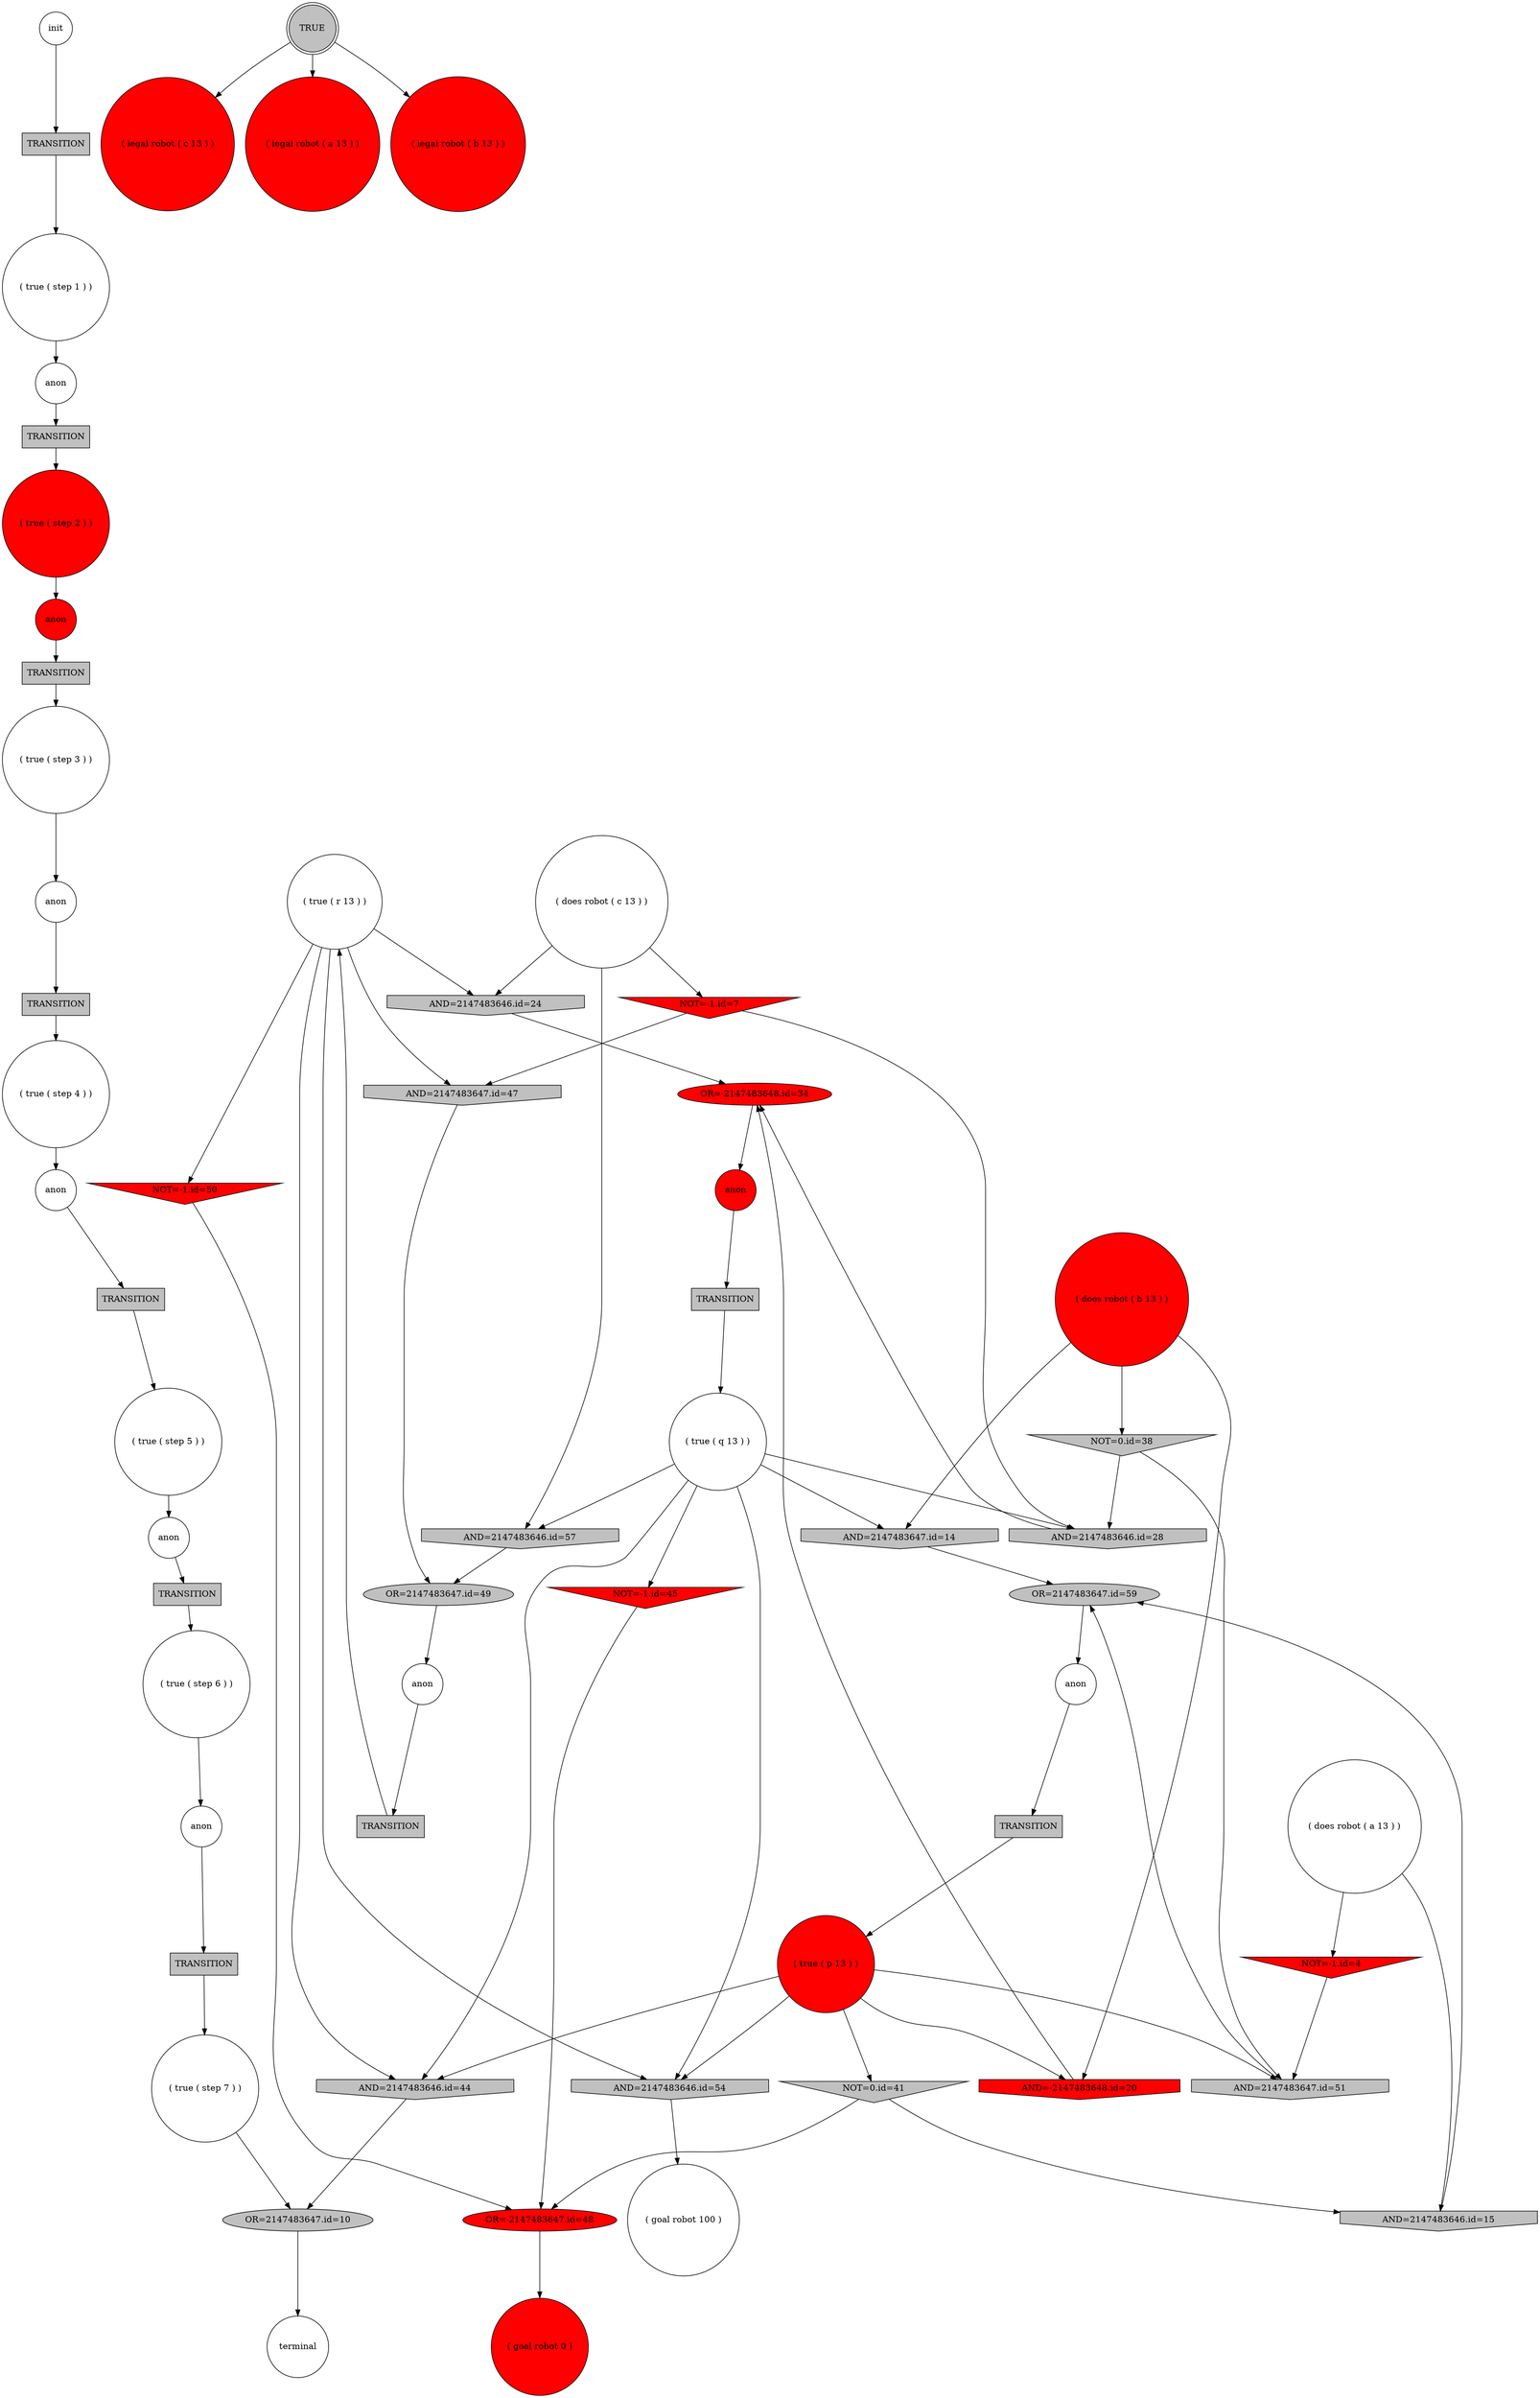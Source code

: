 digraph propNet
{
	"@45c4b5ef"[shape=circle, style= filled, fillcolor=red, label="anon"]; "@45c4b5ef"->"@50fca973"; 
	"@21fe21d3"[shape=doublecircle, style= filled, fillcolor=grey, label="TRUE"]; "@21fe21d3"->"@49625d54"; "@21fe21d3"->"@736c0daf"; "@21fe21d3"->"@6d30d8f"; 
	"@2375db5a"[shape=box, style= filled, fillcolor=grey, label="TRANSITION"]; "@2375db5a"->"@25b42c3c"; 
	"@76557e1d"[shape=circle, style= filled, fillcolor=white, label="( true ( step 7 ) )"]; "@76557e1d"->"@2a2d7ada"; 
	"@4366a333"[shape=invtriangle, style= filled, fillcolor=red, label="NOT=-1.id=4"]; "@4366a333"->"@248f622d"; 
	"@3b45cbf0"[shape=circle, style= filled, fillcolor=white, label="anon"]; "@3b45cbf0"->"@4f9555c3"; 
	"@5af29a3a"[shape=circle, style= filled, fillcolor=white, label="anon"]; "@5af29a3a"->"@3cf050c6"; 
	"@4387ab4a"[shape=invtriangle, style= filled, fillcolor=red, label="NOT=-1.id=7"]; "@4387ab4a"->"@58ffcb6f"; "@4387ab4a"->"@1879bd90"; 
	"@36f4b87"[shape=circle, style= filled, fillcolor=white, label="init"]; "@36f4b87"->"@148cc05f"; 
	"@3e9ac677"[shape=circle, style= filled, fillcolor=red, label="( does robot ( b 13 ) )"]; "@3e9ac677"->"@485f7acd"; "@3e9ac677"->"@366a02f3"; "@3e9ac677"->"@3ee8cf77"; 
	"@2a2d7ada"[shape=ellipse, style= filled, fillcolor=grey, label="OR=2147483647.id=10"]; "@2a2d7ada"->"@22999172"; 
	"@cdf1596"[shape=circle, style= filled, fillcolor=white, label="anon"]; "@cdf1596"->"@2a67486f"; 
	"@25b42c3c"[shape=circle, style= filled, fillcolor=white, label="( true ( r 13 ) )"]; "@25b42c3c"->"@2eb61014"; "@25b42c3c"->"@75d9b861"; "@25b42c3c"->"@1879bd90"; "@25b42c3c"->"@7665b56b"; "@25b42c3c"->"@3ad4841b"; 
	"@50fca973"[shape=box, style= filled, fillcolor=grey, label="TRANSITION"]; "@50fca973"->"@551f83d9"; 
	"@3ee8cf77"[shape=invhouse, style= filled, fillcolor=grey, label="AND=2147483647.id=14"]; "@3ee8cf77"->"@60f6f783"; 
	"@7eb27f66"[shape=invhouse, style= filled, fillcolor=grey, label="AND=2147483646.id=15"]; "@7eb27f66"->"@60f6f783"; 
	"@64851d6c"[shape=circle, style= filled, fillcolor=red, label="( true ( p 13 ) )"]; "@64851d6c"->"@485f7acd"; "@64851d6c"->"@248f622d"; "@64851d6c"->"@75d9b861"; "@64851d6c"->"@124ba711"; "@64851d6c"->"@3ad4841b"; 
	"@2a67486f"[shape=box, style= filled, fillcolor=grey, label="TRANSITION"]; "@2a67486f"->"@7bac48ad"; 
	"@298d3399"[shape=circle, style= filled, fillcolor=white, label="( true ( step 1 ) )"]; "@298d3399"->"@3b45cbf0"; 
	"@4f9555c3"[shape=box, style= filled, fillcolor=grey, label="TRANSITION"]; "@4f9555c3"->"@505e629"; 
	"@485f7acd"[shape=invhouse, style= filled, fillcolor=red, label="AND=-2147483648.id=20"]; "@485f7acd"->"@27c963fc"; 
	"@4408c6d7"[shape=circle, style= filled, fillcolor=white, label="anon"]; "@4408c6d7"->"@2375db5a"; 
	"@66ecc9f"[shape=circle, style= filled, fillcolor=white, label="anon"]; "@66ecc9f"->"@fd540cb"; 
	"@7bac48ad"[shape=circle, style= filled, fillcolor=white, label="( true ( step 6 ) )"]; "@7bac48ad"->"@5af29a3a"; 
	"@7665b56b"[shape=invhouse, style= filled, fillcolor=grey, label="AND=2147483646.id=24"]; "@7665b56b"->"@27c963fc"; 
	"@505e629"[shape=circle, style= filled, fillcolor=red, label="( true ( step 2 ) )"]; "@505e629"->"@45c4b5ef"; 
	"@6d30d8f"[shape=circle, style= filled, fillcolor=red, label="( legal robot ( b 13 ) )"]; 
	"@4cbcffce"[shape=circle, style= filled, fillcolor=white, label="anon"]; "@4cbcffce"->"@636a30be"; 
	"@58ffcb6f"[shape=invhouse, style= filled, fillcolor=grey, label="AND=2147483646.id=28"]; "@58ffcb6f"->"@27c963fc"; 
	"@563e05f1"[shape=circle, style= filled, fillcolor=white, label="anon"]; "@563e05f1"->"@37ab9a0e"; 
	"@636a30be"[shape=box, style= filled, fillcolor=grey, label="TRANSITION"]; "@636a30be"->"@6f0f386d"; 
	"@6b32d53"[shape=circle, style= filled, fillcolor=white, label="( goal robot 100 )"]; 
	"@22999172"[shape=circle, style= filled, fillcolor=white, label="terminal"]; 
	"@91e8512"[shape=circle, style= filled, fillcolor=white, label="( true ( q 13 ) )"]; "@91e8512"->"@746a533a"; "@91e8512"->"@58ffcb6f"; "@91e8512"->"@2a939f57"; "@91e8512"->"@75d9b861"; "@91e8512"->"@3ad4841b"; "@91e8512"->"@3ee8cf77"; 
	"@27c963fc"[shape=ellipse, style= filled, fillcolor=red, label="OR=-2147483648.id=34"]; "@27c963fc"->"@6a5996db"; 
	"@49625d54"[shape=circle, style= filled, fillcolor=red, label="( legal robot ( c 13 ) )"]; 
	"@3cf050c6"[shape=box, style= filled, fillcolor=grey, label="TRANSITION"]; "@3cf050c6"->"@76557e1d"; 
	"@6a5996db"[shape=circle, style= filled, fillcolor=red, label="anon"]; "@6a5996db"->"@4f70ba34"; 
	"@366a02f3"[shape=invtriangle, style= filled, fillcolor=grey, label="NOT=0.id=38"]; "@366a02f3"->"@58ffcb6f"; "@366a02f3"->"@248f622d"; 
	"@148cc05f"[shape=box, style= filled, fillcolor=grey, label="TRANSITION"]; "@148cc05f"->"@298d3399"; 
	"@4f70ba34"[shape=box, style= filled, fillcolor=grey, label="TRANSITION"]; "@4f70ba34"->"@91e8512"; 
	"@124ba711"[shape=invtriangle, style= filled, fillcolor=grey, label="NOT=0.id=41"]; "@124ba711"->"@7eb27f66"; "@124ba711"->"@54d5c2fc"; 
	"@351c6864"[shape=circle, style= filled, fillcolor=red, label="( goal robot 0 )"]; 
	"@37ab9a0e"[shape=box, style= filled, fillcolor=grey, label="TRANSITION"]; "@37ab9a0e"->"@64851d6c"; 
	"@75d9b861"[shape=invhouse, style= filled, fillcolor=grey, label="AND=2147483646.id=44"]; "@75d9b861"->"@2a2d7ada"; 
	"@2a939f57"[shape=invtriangle, style= filled, fillcolor=red, label="NOT=-1.id=45"]; "@2a939f57"->"@54d5c2fc"; 
	"@1b3b7ee0"[shape=circle, style= filled, fillcolor=white, label="( does robot ( c 13 ) )"]; "@1b3b7ee0"->"@746a533a"; "@1b3b7ee0"->"@4387ab4a"; "@1b3b7ee0"->"@7665b56b"; 
	"@1879bd90"[shape=invhouse, style= filled, fillcolor=grey, label="AND=2147483647.id=47"]; "@1879bd90"->"@4cf99279"; 
	"@54d5c2fc"[shape=ellipse, style= filled, fillcolor=red, label="OR=-2147483647.id=48"]; "@54d5c2fc"->"@351c6864"; 
	"@4cf99279"[shape=ellipse, style= filled, fillcolor=grey, label="OR=2147483647.id=49"]; "@4cf99279"->"@4408c6d7"; 
	"@2eb61014"[shape=invtriangle, style= filled, fillcolor=red, label="NOT=-1.id=50"]; "@2eb61014"->"@54d5c2fc"; 
	"@248f622d"[shape=invhouse, style= filled, fillcolor=grey, label="AND=2147483647.id=51"]; "@248f622d"->"@60f6f783"; 
	"@736c0daf"[shape=circle, style= filled, fillcolor=red, label="( legal robot ( a 13 ) )"]; 
	"@551f83d9"[shape=circle, style= filled, fillcolor=white, label="( true ( step 3 ) )"]; "@551f83d9"->"@66ecc9f"; 
	"@3ad4841b"[shape=invhouse, style= filled, fillcolor=grey, label="AND=2147483646.id=54"]; "@3ad4841b"->"@6b32d53"; 
	"@fd540cb"[shape=box, style= filled, fillcolor=grey, label="TRANSITION"]; "@fd540cb"->"@6f4348cd"; 
	"@63178438"[shape=circle, style= filled, fillcolor=white, label="( does robot ( a 13 ) )"]; "@63178438"->"@7eb27f66"; "@63178438"->"@4366a333"; 
	"@746a533a"[shape=invhouse, style= filled, fillcolor=grey, label="AND=2147483646.id=57"]; "@746a533a"->"@4cf99279"; 
	"@6f0f386d"[shape=circle, style= filled, fillcolor=white, label="( true ( step 5 ) )"]; "@6f0f386d"->"@cdf1596"; 
	"@60f6f783"[shape=ellipse, style= filled, fillcolor=grey, label="OR=2147483647.id=59"]; "@60f6f783"->"@563e05f1"; 
	"@6f4348cd"[shape=circle, style= filled, fillcolor=white, label="( true ( step 4 ) )"]; "@6f4348cd"->"@4cbcffce"; 
}